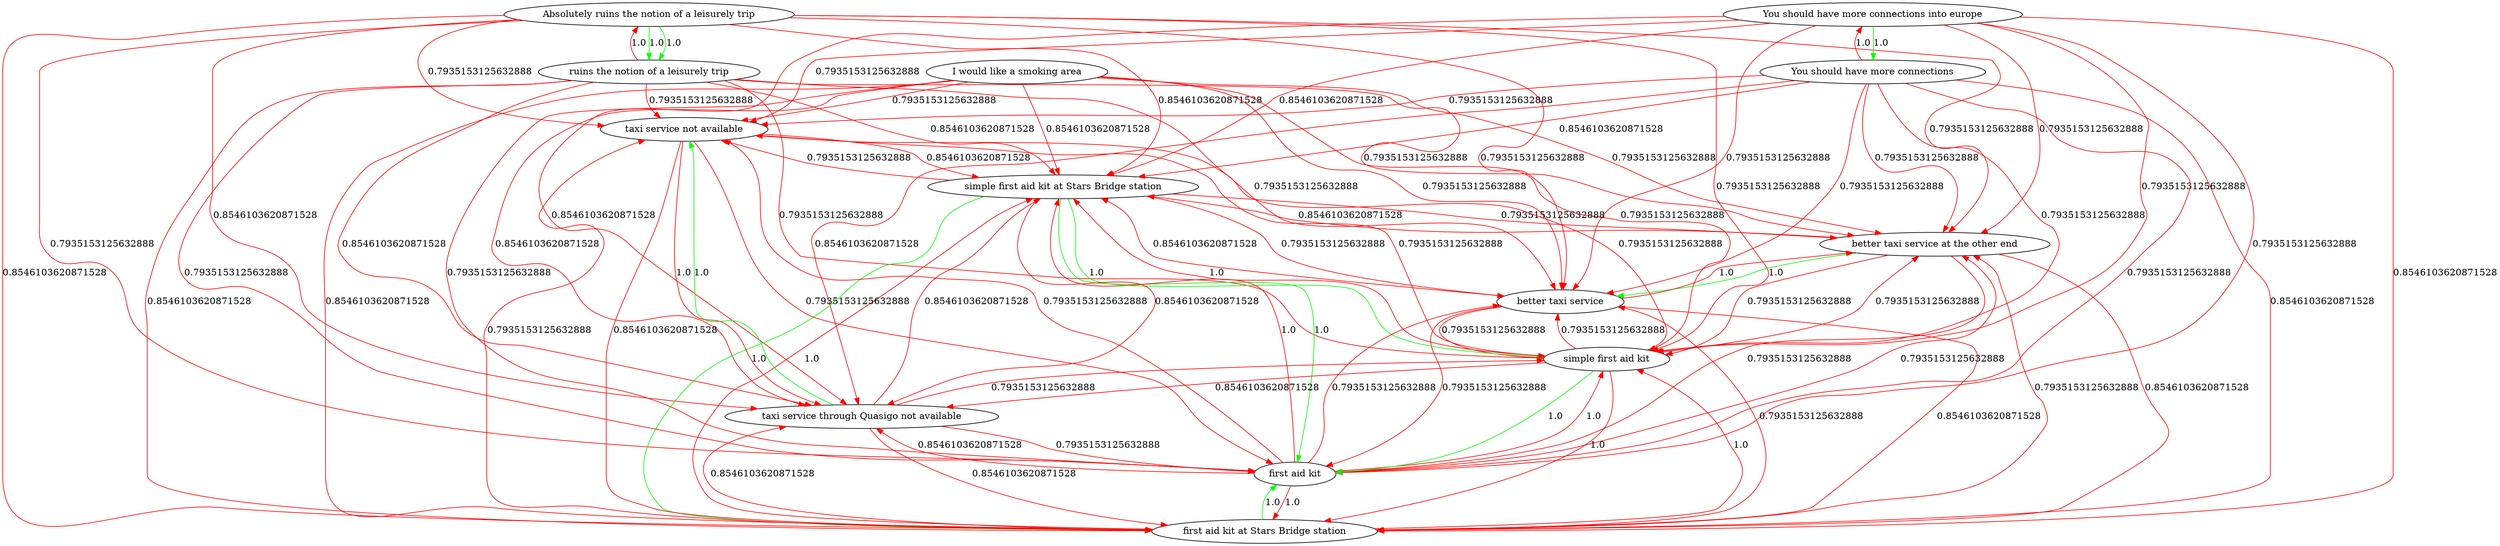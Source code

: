 digraph rawGraph {
"Absolutely ruins the notion of a leisurely trip";"ruins the notion of a leisurely trip";"I would like a smoking area";"You should have more connections into europe";"You should have more connections";"better taxi service at the other end";"better taxi service";"simple first aid kit at Stars Bridge station";"first aid kit at Stars Bridge station";"first aid kit";"simple first aid kit";"taxi service through Quasigo not available";"taxi service not available";"Absolutely ruins the notion of a leisurely trip" -> "ruins the notion of a leisurely trip" [label=1.0] [color=green]
"Absolutely ruins the notion of a leisurely trip" -> "ruins the notion of a leisurely trip" [label=1.0] [color=green]
"ruins the notion of a leisurely trip" -> "Absolutely ruins the notion of a leisurely trip" [label=1.0] [color=red]
"You should have more connections into europe" -> "You should have more connections" [label=1.0] [color=green]
"You should have more connections" -> "You should have more connections into europe" [label=1.0] [color=red]
"better taxi service at the other end" -> "better taxi service" [label=1.0] [color=green]
"better taxi service" -> "better taxi service at the other end" [label=1.0] [color=red]
"Absolutely ruins the notion of a leisurely trip" -> "better taxi service at the other end" [label=0.7935153125632888] [color=red]
"Absolutely ruins the notion of a leisurely trip" -> "better taxi service" [label=0.7935153125632888] [color=red]
"ruins the notion of a leisurely trip" -> "better taxi service at the other end" [label=0.7935153125632888] [color=red]
"ruins the notion of a leisurely trip" -> "better taxi service" [label=0.7935153125632888] [color=red]
"I would like a smoking area" -> "better taxi service at the other end" [label=0.7935153125632888] [color=red]
"I would like a smoking area" -> "better taxi service" [label=0.7935153125632888] [color=red]
"You should have more connections into europe" -> "better taxi service at the other end" [label=0.7935153125632888] [color=red]
"You should have more connections into europe" -> "better taxi service" [label=0.7935153125632888] [color=red]
"You should have more connections" -> "better taxi service at the other end" [label=0.7935153125632888] [color=red]
"You should have more connections" -> "better taxi service" [label=0.7935153125632888] [color=red]
"simple first aid kit at Stars Bridge station" -> "first aid kit at Stars Bridge station" [label=1.0] [color=green]
"first aid kit at Stars Bridge station" -> "first aid kit" [label=1.0] [color=green]
"simple first aid kit at Stars Bridge station" -> "simple first aid kit" [label=1.0] [color=green]
"simple first aid kit" -> "first aid kit" [label=1.0] [color=green]
"simple first aid kit at Stars Bridge station" -> "first aid kit" [label=1.0] [color=green]
"first aid kit at Stars Bridge station" -> "simple first aid kit at Stars Bridge station" [label=1.0] [color=red]
"first aid kit at Stars Bridge station" -> "simple first aid kit" [label=1.0] [color=red]
"first aid kit" -> "simple first aid kit at Stars Bridge station" [label=1.0] [color=red]
"first aid kit" -> "first aid kit at Stars Bridge station" [label=1.0] [color=red]
"first aid kit" -> "simple first aid kit" [label=1.0] [color=red]
"simple first aid kit" -> "simple first aid kit at Stars Bridge station" [label=1.0] [color=red]
"simple first aid kit" -> "first aid kit at Stars Bridge station" [label=1.0] [color=red]
"Absolutely ruins the notion of a leisurely trip" -> "simple first aid kit at Stars Bridge station" [label=0.8546103620871528] [color=red]
"Absolutely ruins the notion of a leisurely trip" -> "first aid kit at Stars Bridge station" [label=0.8546103620871528] [color=red]
"Absolutely ruins the notion of a leisurely trip" -> "first aid kit" [label=0.7935153125632888] [color=red]
"Absolutely ruins the notion of a leisurely trip" -> "simple first aid kit" [label=0.7935153125632888] [color=red]
"ruins the notion of a leisurely trip" -> "simple first aid kit at Stars Bridge station" [label=0.8546103620871528] [color=red]
"ruins the notion of a leisurely trip" -> "first aid kit at Stars Bridge station" [label=0.8546103620871528] [color=red]
"ruins the notion of a leisurely trip" -> "first aid kit" [label=0.7935153125632888] [color=red]
"ruins the notion of a leisurely trip" -> "simple first aid kit" [label=0.7935153125632888] [color=red]
"I would like a smoking area" -> "simple first aid kit at Stars Bridge station" [label=0.8546103620871528] [color=red]
"I would like a smoking area" -> "first aid kit at Stars Bridge station" [label=0.8546103620871528] [color=red]
"I would like a smoking area" -> "first aid kit" [label=0.7935153125632888] [color=red]
"I would like a smoking area" -> "simple first aid kit" [label=0.7935153125632888] [color=red]
"You should have more connections into europe" -> "simple first aid kit at Stars Bridge station" [label=0.8546103620871528] [color=red]
"You should have more connections into europe" -> "first aid kit at Stars Bridge station" [label=0.8546103620871528] [color=red]
"You should have more connections into europe" -> "first aid kit" [label=0.7935153125632888] [color=red]
"You should have more connections into europe" -> "simple first aid kit" [label=0.7935153125632888] [color=red]
"You should have more connections" -> "simple first aid kit at Stars Bridge station" [label=0.8546103620871528] [color=red]
"You should have more connections" -> "first aid kit at Stars Bridge station" [label=0.8546103620871528] [color=red]
"You should have more connections" -> "first aid kit" [label=0.7935153125632888] [color=red]
"You should have more connections" -> "simple first aid kit" [label=0.7935153125632888] [color=red]
"better taxi service at the other end" -> "simple first aid kit at Stars Bridge station" [label=0.8546103620871528] [color=red]
"better taxi service at the other end" -> "first aid kit at Stars Bridge station" [label=0.8546103620871528] [color=red]
"better taxi service at the other end" -> "first aid kit" [label=0.7935153125632888] [color=red]
"better taxi service at the other end" -> "simple first aid kit" [label=0.7935153125632888] [color=red]
"better taxi service" -> "simple first aid kit at Stars Bridge station" [label=0.8546103620871528] [color=red]
"better taxi service" -> "first aid kit at Stars Bridge station" [label=0.8546103620871528] [color=red]
"better taxi service" -> "first aid kit" [label=0.7935153125632888] [color=red]
"better taxi service" -> "simple first aid kit" [label=0.7935153125632888] [color=red]
"simple first aid kit at Stars Bridge station" -> "better taxi service at the other end" [label=0.7935153125632888] [color=red]
"simple first aid kit at Stars Bridge station" -> "better taxi service" [label=0.7935153125632888] [color=red]
"first aid kit at Stars Bridge station" -> "better taxi service at the other end" [label=0.7935153125632888] [color=red]
"first aid kit at Stars Bridge station" -> "better taxi service" [label=0.7935153125632888] [color=red]
"first aid kit" -> "better taxi service at the other end" [label=0.7935153125632888] [color=red]
"first aid kit" -> "better taxi service" [label=0.7935153125632888] [color=red]
"simple first aid kit" -> "better taxi service at the other end" [label=0.7935153125632888] [color=red]
"simple first aid kit" -> "better taxi service" [label=0.7935153125632888] [color=red]
"taxi service through Quasigo not available" -> "taxi service not available" [label=1.0] [color=green]
"taxi service not available" -> "taxi service through Quasigo not available" [label=1.0] [color=red]
"Absolutely ruins the notion of a leisurely trip" -> "taxi service through Quasigo not available" [label=0.8546103620871528] [color=red]
"Absolutely ruins the notion of a leisurely trip" -> "taxi service not available" [label=0.7935153125632888] [color=red]
"ruins the notion of a leisurely trip" -> "taxi service through Quasigo not available" [label=0.8546103620871528] [color=red]
"ruins the notion of a leisurely trip" -> "taxi service not available" [label=0.7935153125632888] [color=red]
"I would like a smoking area" -> "taxi service through Quasigo not available" [label=0.8546103620871528] [color=red]
"I would like a smoking area" -> "taxi service not available" [label=0.7935153125632888] [color=red]
"You should have more connections into europe" -> "taxi service through Quasigo not available" [label=0.8546103620871528] [color=red]
"You should have more connections into europe" -> "taxi service not available" [label=0.7935153125632888] [color=red]
"You should have more connections" -> "taxi service through Quasigo not available" [label=0.8546103620871528] [color=red]
"You should have more connections" -> "taxi service not available" [label=0.7935153125632888] [color=red]
"simple first aid kit at Stars Bridge station" -> "taxi service through Quasigo not available" [label=0.8546103620871528] [color=red]
"simple first aid kit at Stars Bridge station" -> "taxi service not available" [label=0.7935153125632888] [color=red]
"first aid kit at Stars Bridge station" -> "taxi service through Quasigo not available" [label=0.8546103620871528] [color=red]
"first aid kit at Stars Bridge station" -> "taxi service not available" [label=0.7935153125632888] [color=red]
"first aid kit" -> "taxi service through Quasigo not available" [label=0.8546103620871528] [color=red]
"first aid kit" -> "taxi service not available" [label=0.7935153125632888] [color=red]
"simple first aid kit" -> "taxi service through Quasigo not available" [label=0.8546103620871528] [color=red]
"simple first aid kit" -> "taxi service not available" [label=0.7935153125632888] [color=red]
"taxi service through Quasigo not available" -> "simple first aid kit at Stars Bridge station" [label=0.8546103620871528] [color=red]
"taxi service through Quasigo not available" -> "first aid kit at Stars Bridge station" [label=0.8546103620871528] [color=red]
"taxi service through Quasigo not available" -> "first aid kit" [label=0.7935153125632888] [color=red]
"taxi service through Quasigo not available" -> "simple first aid kit" [label=0.7935153125632888] [color=red]
"taxi service not available" -> "simple first aid kit at Stars Bridge station" [label=0.8546103620871528] [color=red]
"taxi service not available" -> "first aid kit at Stars Bridge station" [label=0.8546103620871528] [color=red]
"taxi service not available" -> "first aid kit" [label=0.7935153125632888] [color=red]
"taxi service not available" -> "simple first aid kit" [label=0.7935153125632888] [color=red]
}